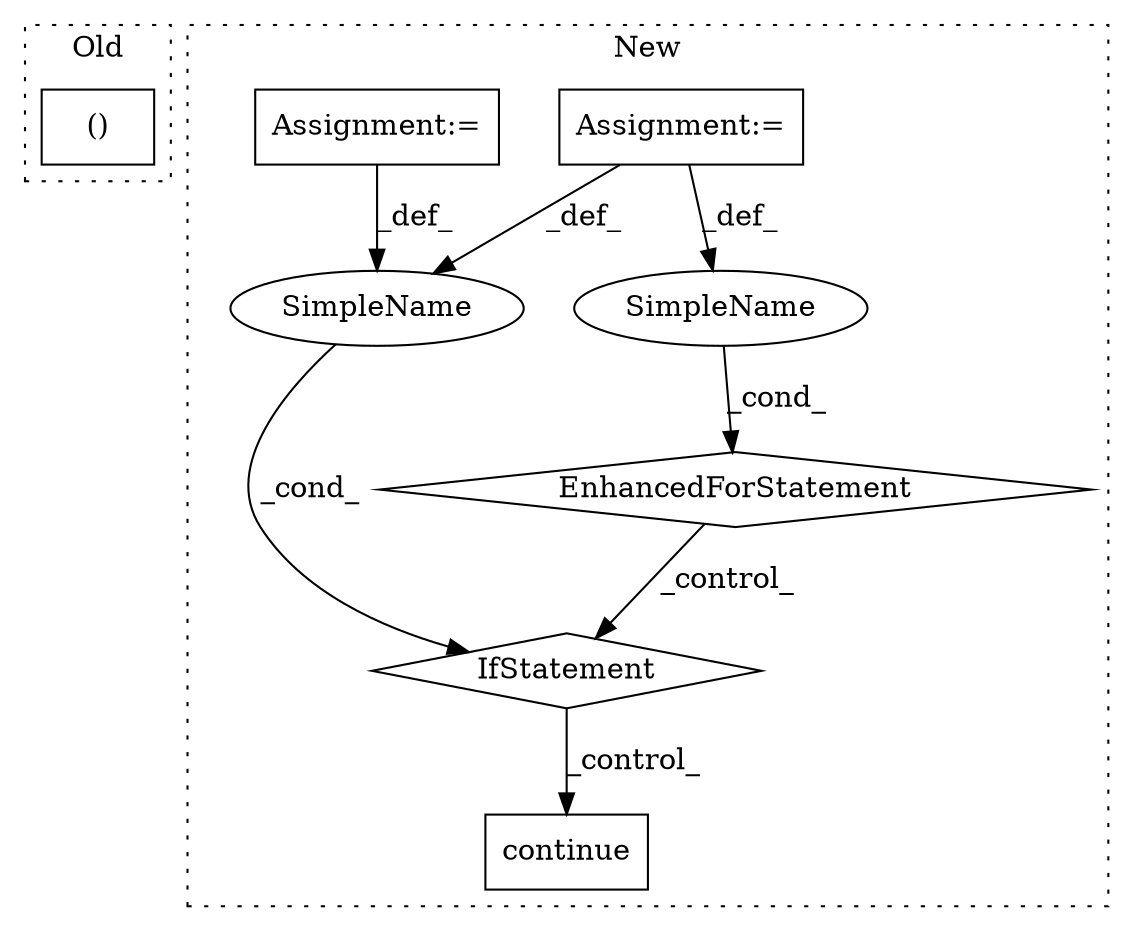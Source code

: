 digraph G {
subgraph cluster0 {
1 [label="()" a="106" s="5819" l="23" shape="box"];
label = "Old";
style="dotted";
}
subgraph cluster1 {
2 [label="continue" a="18" s="5978" l="9" shape="box"];
3 [label="IfStatement" a="25" s="5946,5966" l="4,2" shape="diamond"];
4 [label="SimpleName" a="42" s="" l="" shape="ellipse"];
5 [label="Assignment:=" a="7" s="5772,5887" l="74,2" shape="box"];
6 [label="SimpleName" a="42" s="5850" l="8" shape="ellipse"];
7 [label="EnhancedForStatement" a="70" s="5772,5887" l="74,2" shape="diamond"];
8 [label="Assignment:=" a="7" s="5551" l="14" shape="box"];
label = "New";
style="dotted";
}
3 -> 2 [label="_control_"];
4 -> 3 [label="_cond_"];
5 -> 6 [label="_def_"];
5 -> 4 [label="_def_"];
6 -> 7 [label="_cond_"];
7 -> 3 [label="_control_"];
8 -> 4 [label="_def_"];
}